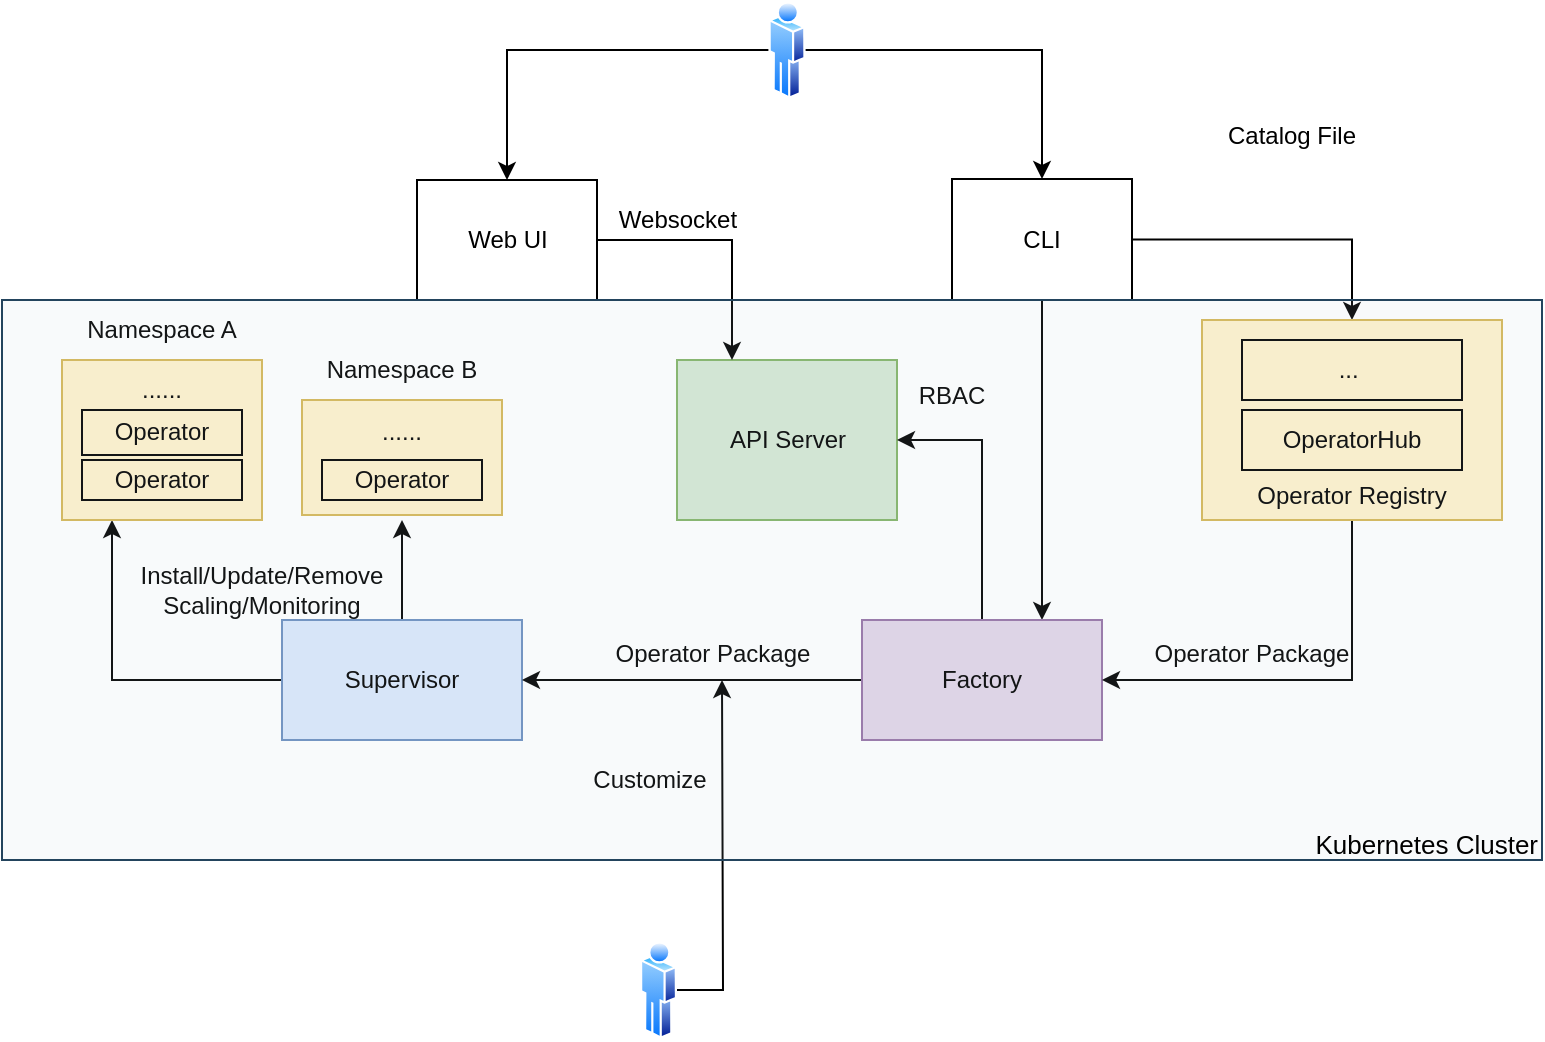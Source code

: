 <mxfile version="13.10.0" type="github" pages="2">
  <diagram id="vErCu-XSn-gXrVOKf6u0" name="Page-1">
    <mxGraphModel dx="1106" dy="591" grid="1" gridSize="10" guides="1" tooltips="1" connect="1" arrows="1" fold="1" page="1" pageScale="1" pageWidth="1169" pageHeight="827" math="0" shadow="0">
      <root>
        <mxCell id="0" />
        <mxCell id="1" parent="0" />
        <mxCell id="kfa0dBnzxTjsRcn_ZWiO-33" style="edgeStyle=orthogonalEdgeStyle;rounded=0;orthogonalLoop=1;jettySize=auto;html=1;exitX=1;exitY=0.5;exitDx=0;exitDy=0;" edge="1" parent="1" source="kfa0dBnzxTjsRcn_ZWiO-3" target="kfa0dBnzxTjsRcn_ZWiO-20">
          <mxGeometry relative="1" as="geometry">
            <mxPoint x="680" y="70" as="sourcePoint" />
          </mxGeometry>
        </mxCell>
        <mxCell id="kfa0dBnzxTjsRcn_ZWiO-1" value="API Server" style="rounded=0;whiteSpace=wrap;html=1;fillColor=#d5e8d4;strokeColor=#82b366;" vertex="1" parent="1">
          <mxGeometry x="447.5" y="240" width="110" height="80" as="geometry" />
        </mxCell>
        <mxCell id="XGBGoHMclb0KZFmQdPqs-2" style="edgeStyle=orthogonalEdgeStyle;rounded=0;orthogonalLoop=1;jettySize=auto;html=1;entryX=0.75;entryY=0;entryDx=0;entryDy=0;" edge="1" parent="1" source="kfa0dBnzxTjsRcn_ZWiO-3" target="kfa0dBnzxTjsRcn_ZWiO-11">
          <mxGeometry relative="1" as="geometry" />
        </mxCell>
        <mxCell id="kfa0dBnzxTjsRcn_ZWiO-3" value="CLI" style="rounded=0;whiteSpace=wrap;html=1;" vertex="1" parent="1">
          <mxGeometry x="585" y="149.5" width="90" height="60.5" as="geometry" />
        </mxCell>
        <mxCell id="kfa0dBnzxTjsRcn_ZWiO-5" style="edgeStyle=orthogonalEdgeStyle;rounded=0;orthogonalLoop=1;jettySize=auto;html=1;entryX=0.25;entryY=0;entryDx=0;entryDy=0;exitX=1;exitY=0.5;exitDx=0;exitDy=0;" edge="1" parent="1" source="kfa0dBnzxTjsRcn_ZWiO-6" target="kfa0dBnzxTjsRcn_ZWiO-1">
          <mxGeometry relative="1" as="geometry">
            <mxPoint x="350" y="139.5" as="sourcePoint" />
          </mxGeometry>
        </mxCell>
        <mxCell id="kfa0dBnzxTjsRcn_ZWiO-6" value="Web UI" style="rounded=0;whiteSpace=wrap;html=1;" vertex="1" parent="1">
          <mxGeometry x="317.5" y="150" width="90" height="60" as="geometry" />
        </mxCell>
        <mxCell id="XGBGoHMclb0KZFmQdPqs-9" style="edgeStyle=orthogonalEdgeStyle;rounded=0;orthogonalLoop=1;jettySize=auto;html=1;" edge="1" parent="1" source="kfa0dBnzxTjsRcn_ZWiO-10">
          <mxGeometry relative="1" as="geometry">
            <mxPoint x="310" y="320" as="targetPoint" />
          </mxGeometry>
        </mxCell>
        <mxCell id="XGBGoHMclb0KZFmQdPqs-11" style="edgeStyle=orthogonalEdgeStyle;rounded=0;orthogonalLoop=1;jettySize=auto;html=1;entryX=0.25;entryY=1;entryDx=0;entryDy=0;" edge="1" parent="1" source="kfa0dBnzxTjsRcn_ZWiO-10" target="kfa0dBnzxTjsRcn_ZWiO-53">
          <mxGeometry relative="1" as="geometry" />
        </mxCell>
        <mxCell id="kfa0dBnzxTjsRcn_ZWiO-10" value="Supervisor" style="rounded=0;whiteSpace=wrap;html=1;fillColor=#dae8fc;strokeColor=#6c8ebf;" vertex="1" parent="1">
          <mxGeometry x="250" y="370" width="120" height="60" as="geometry" />
        </mxCell>
        <mxCell id="kfa0dBnzxTjsRcn_ZWiO-40" style="edgeStyle=orthogonalEdgeStyle;rounded=0;orthogonalLoop=1;jettySize=auto;html=1;entryX=1;entryY=0.5;entryDx=0;entryDy=0;" edge="1" parent="1" source="kfa0dBnzxTjsRcn_ZWiO-11" target="kfa0dBnzxTjsRcn_ZWiO-1">
          <mxGeometry relative="1" as="geometry" />
        </mxCell>
        <mxCell id="kfa0dBnzxTjsRcn_ZWiO-41" style="edgeStyle=orthogonalEdgeStyle;rounded=0;orthogonalLoop=1;jettySize=auto;html=1;" edge="1" parent="1" source="kfa0dBnzxTjsRcn_ZWiO-11" target="kfa0dBnzxTjsRcn_ZWiO-10">
          <mxGeometry relative="1" as="geometry" />
        </mxCell>
        <mxCell id="kfa0dBnzxTjsRcn_ZWiO-11" value="Factory" style="rounded=0;whiteSpace=wrap;html=1;fillColor=#e1d5e7;strokeColor=#9673a6;" vertex="1" parent="1">
          <mxGeometry x="540" y="370" width="120" height="60" as="geometry" />
        </mxCell>
        <mxCell id="kfa0dBnzxTjsRcn_ZWiO-54" style="edgeStyle=orthogonalEdgeStyle;rounded=0;orthogonalLoop=1;jettySize=auto;html=1;exitX=0.5;exitY=1;exitDx=0;exitDy=0;entryX=1;entryY=0.5;entryDx=0;entryDy=0;" edge="1" parent="1" source="kfa0dBnzxTjsRcn_ZWiO-20" target="kfa0dBnzxTjsRcn_ZWiO-11">
          <mxGeometry relative="1" as="geometry" />
        </mxCell>
        <mxCell id="kfa0dBnzxTjsRcn_ZWiO-20" value="" style="rounded=0;whiteSpace=wrap;html=1;align=left;strokeColor=#d6b656;fillColor=#fff2cc;" vertex="1" parent="1">
          <mxGeometry x="710" y="220" width="150" height="100" as="geometry" />
        </mxCell>
        <mxCell id="XGBGoHMclb0KZFmQdPqs-1" style="edgeStyle=orthogonalEdgeStyle;rounded=0;orthogonalLoop=1;jettySize=auto;html=1;" edge="1" parent="1" source="kfa0dBnzxTjsRcn_ZWiO-28" target="kfa0dBnzxTjsRcn_ZWiO-3">
          <mxGeometry relative="1" as="geometry" />
        </mxCell>
        <mxCell id="XGBGoHMclb0KZFmQdPqs-17" style="edgeStyle=orthogonalEdgeStyle;rounded=0;orthogonalLoop=1;jettySize=auto;html=1;entryX=0.5;entryY=0;entryDx=0;entryDy=0;" edge="1" parent="1" source="kfa0dBnzxTjsRcn_ZWiO-28" target="kfa0dBnzxTjsRcn_ZWiO-6">
          <mxGeometry relative="1" as="geometry" />
        </mxCell>
        <mxCell id="kfa0dBnzxTjsRcn_ZWiO-28" value="" style="aspect=fixed;perimeter=ellipsePerimeter;html=1;align=center;shadow=0;dashed=0;spacingTop=3;image;image=img/lib/active_directory/user.svg;fillColor=none;" vertex="1" parent="1">
          <mxGeometry x="493.25" y="60" width="18.5" height="50" as="geometry" />
        </mxCell>
        <mxCell id="kfa0dBnzxTjsRcn_ZWiO-29" value="Catalog File" style="text;html=1;strokeColor=none;fillColor=none;align=center;verticalAlign=middle;whiteSpace=wrap;rounded=0;" vertex="1" parent="1">
          <mxGeometry x="715" y="120" width="80" height="16" as="geometry" />
        </mxCell>
        <mxCell id="kfa0dBnzxTjsRcn_ZWiO-31" value="OperatorHub" style="rounded=0;whiteSpace=wrap;html=1;fillColor=none;" vertex="1" parent="1">
          <mxGeometry x="730" y="265" width="110" height="30" as="geometry" />
        </mxCell>
        <mxCell id="kfa0dBnzxTjsRcn_ZWiO-35" value="RBAC" style="text;html=1;strokeColor=none;fillColor=none;align=center;verticalAlign=middle;whiteSpace=wrap;rounded=0;" vertex="1" parent="1">
          <mxGeometry x="565" y="247.5" width="40" height="20" as="geometry" />
        </mxCell>
        <mxCell id="kfa0dBnzxTjsRcn_ZWiO-44" value="Operator Package" style="text;html=1;strokeColor=none;fillColor=none;align=center;verticalAlign=middle;whiteSpace=wrap;rounded=0;" vertex="1" parent="1">
          <mxGeometry x="673.5" y="379" width="121.5" height="16" as="geometry" />
        </mxCell>
        <mxCell id="kfa0dBnzxTjsRcn_ZWiO-45" value="Websocket" style="text;html=1;strokeColor=none;fillColor=none;align=center;verticalAlign=middle;whiteSpace=wrap;rounded=0;" vertex="1" parent="1">
          <mxGeometry x="407.5" y="160" width="80" height="20" as="geometry" />
        </mxCell>
        <mxCell id="kfa0dBnzxTjsRcn_ZWiO-48" value="...&amp;nbsp;" style="rounded=0;whiteSpace=wrap;html=1;fillColor=none;" vertex="1" parent="1">
          <mxGeometry x="730" y="230" width="110" height="30" as="geometry" />
        </mxCell>
        <mxCell id="kfa0dBnzxTjsRcn_ZWiO-49" value="Operator Package" style="text;html=1;strokeColor=none;fillColor=none;align=center;verticalAlign=middle;whiteSpace=wrap;rounded=0;" vertex="1" parent="1">
          <mxGeometry x="407.5" y="379" width="115" height="15" as="geometry" />
        </mxCell>
        <mxCell id="kfa0dBnzxTjsRcn_ZWiO-51" value="Install/Update/Remove&lt;br&gt;Scaling/Monitoring" style="text;html=1;strokeColor=none;fillColor=none;align=center;verticalAlign=middle;whiteSpace=wrap;rounded=0;" vertex="1" parent="1">
          <mxGeometry x="170" y="340" width="140" height="30" as="geometry" />
        </mxCell>
        <mxCell id="kfa0dBnzxTjsRcn_ZWiO-53" value="" style="rounded=0;whiteSpace=wrap;html=1;strokeColor=#d6b656;fillColor=#fff2cc;" vertex="1" parent="1">
          <mxGeometry x="140" y="240" width="100" height="80" as="geometry" />
        </mxCell>
        <mxCell id="kfa0dBnzxTjsRcn_ZWiO-57" value="Operator Registry" style="text;html=1;strokeColor=none;fillColor=none;align=center;verticalAlign=middle;whiteSpace=wrap;rounded=0;" vertex="1" parent="1">
          <mxGeometry x="735" y="295" width="100" height="25" as="geometry" />
        </mxCell>
        <mxCell id="kfa0dBnzxTjsRcn_ZWiO-59" style="edgeStyle=orthogonalEdgeStyle;rounded=0;orthogonalLoop=1;jettySize=auto;html=1;" edge="1" parent="1" source="kfa0dBnzxTjsRcn_ZWiO-58">
          <mxGeometry relative="1" as="geometry">
            <mxPoint x="470" y="400" as="targetPoint" />
          </mxGeometry>
        </mxCell>
        <mxCell id="kfa0dBnzxTjsRcn_ZWiO-58" value="" style="aspect=fixed;perimeter=ellipsePerimeter;html=1;align=center;shadow=0;dashed=0;spacingTop=3;image;image=img/lib/active_directory/user.svg;strokeColor=#000000;fillColor=none;" vertex="1" parent="1">
          <mxGeometry x="429" y="530" width="18.5" height="50" as="geometry" />
        </mxCell>
        <mxCell id="kfa0dBnzxTjsRcn_ZWiO-61" value="Customize" style="text;html=1;strokeColor=none;fillColor=none;align=center;verticalAlign=middle;whiteSpace=wrap;rounded=0;" vertex="1" parent="1">
          <mxGeometry x="397.13" y="440" width="74.25" height="20" as="geometry" />
        </mxCell>
        <mxCell id="XGBGoHMclb0KZFmQdPqs-3" value="Operator" style="rounded=0;whiteSpace=wrap;html=1;strokeColor=#000000;fillColor=none;" vertex="1" parent="1">
          <mxGeometry x="150" y="265" width="80" height="22.5" as="geometry" />
        </mxCell>
        <mxCell id="XGBGoHMclb0KZFmQdPqs-5" value="Operator" style="rounded=0;whiteSpace=wrap;html=1;strokeColor=#000000;fillColor=none;" vertex="1" parent="1">
          <mxGeometry x="150" y="290" width="80" height="20" as="geometry" />
        </mxCell>
        <mxCell id="XGBGoHMclb0KZFmQdPqs-13" value="" style="rounded=0;whiteSpace=wrap;html=1;strokeColor=#d6b656;fillColor=#fff2cc;" vertex="1" parent="1">
          <mxGeometry x="260" y="260" width="100" height="57.5" as="geometry" />
        </mxCell>
        <mxCell id="XGBGoHMclb0KZFmQdPqs-14" value="Operator" style="rounded=0;whiteSpace=wrap;html=1;strokeColor=#000000;fillColor=none;" vertex="1" parent="1">
          <mxGeometry x="270" y="290" width="80" height="20" as="geometry" />
        </mxCell>
        <mxCell id="XGBGoHMclb0KZFmQdPqs-15" value="Namespace A" style="text;html=1;strokeColor=none;fillColor=none;align=center;verticalAlign=middle;whiteSpace=wrap;rounded=0;" vertex="1" parent="1">
          <mxGeometry x="145" y="215" width="90" height="20" as="geometry" />
        </mxCell>
        <mxCell id="XGBGoHMclb0KZFmQdPqs-16" value="Namespace B" style="text;html=1;strokeColor=none;fillColor=none;align=center;verticalAlign=middle;whiteSpace=wrap;rounded=0;" vertex="1" parent="1">
          <mxGeometry x="265" y="235" width="90" height="20" as="geometry" />
        </mxCell>
        <mxCell id="XGBGoHMclb0KZFmQdPqs-21" value="......" style="text;html=1;strokeColor=none;fillColor=none;align=center;verticalAlign=middle;whiteSpace=wrap;rounded=0;" vertex="1" parent="1">
          <mxGeometry x="170" y="245" width="40" height="20" as="geometry" />
        </mxCell>
        <mxCell id="XGBGoHMclb0KZFmQdPqs-23" value="......" style="text;html=1;strokeColor=none;fillColor=none;align=center;verticalAlign=middle;whiteSpace=wrap;rounded=0;" vertex="1" parent="1">
          <mxGeometry x="290" y="266.25" width="40" height="20" as="geometry" />
        </mxCell>
        <mxCell id="XGBGoHMclb0KZFmQdPqs-24" value="&lt;font style=&quot;font-size: 13px&quot;&gt;&lt;br&gt;&lt;br&gt;&lt;br&gt;&lt;br&gt;&lt;br&gt;&lt;br&gt;&lt;br&gt;&lt;br&gt;&lt;br&gt;&lt;br&gt;&lt;br&gt;&lt;br&gt;&lt;br&gt;&lt;br&gt;&lt;br&gt;&lt;br&gt;&lt;br&gt;Kubernetes Cluster&lt;/font&gt;" style="rounded=0;whiteSpace=wrap;html=1;shadow=0;fillOpacity=10;fillColor=#bac8d3;strokeColor=#23445d;align=right;" vertex="1" parent="1">
          <mxGeometry x="110" y="210" width="770" height="280" as="geometry" />
        </mxCell>
      </root>
    </mxGraphModel>
  </diagram>
  <diagram id="QyEyMzm-IfMS6gwbFKOA" name="Page-2">
    <mxGraphModel dx="786" dy="491" grid="1" gridSize="10" guides="1" tooltips="1" connect="1" arrows="1" fold="1" page="1" pageScale="1" pageWidth="1169" pageHeight="827" math="0" shadow="0">
      <root>
        <mxCell id="1ELLysNqT5oGYkqdU9zu-0" />
        <mxCell id="1ELLysNqT5oGYkqdU9zu-1" parent="1ELLysNqT5oGYkqdU9zu-0" />
      </root>
    </mxGraphModel>
  </diagram>
</mxfile>
